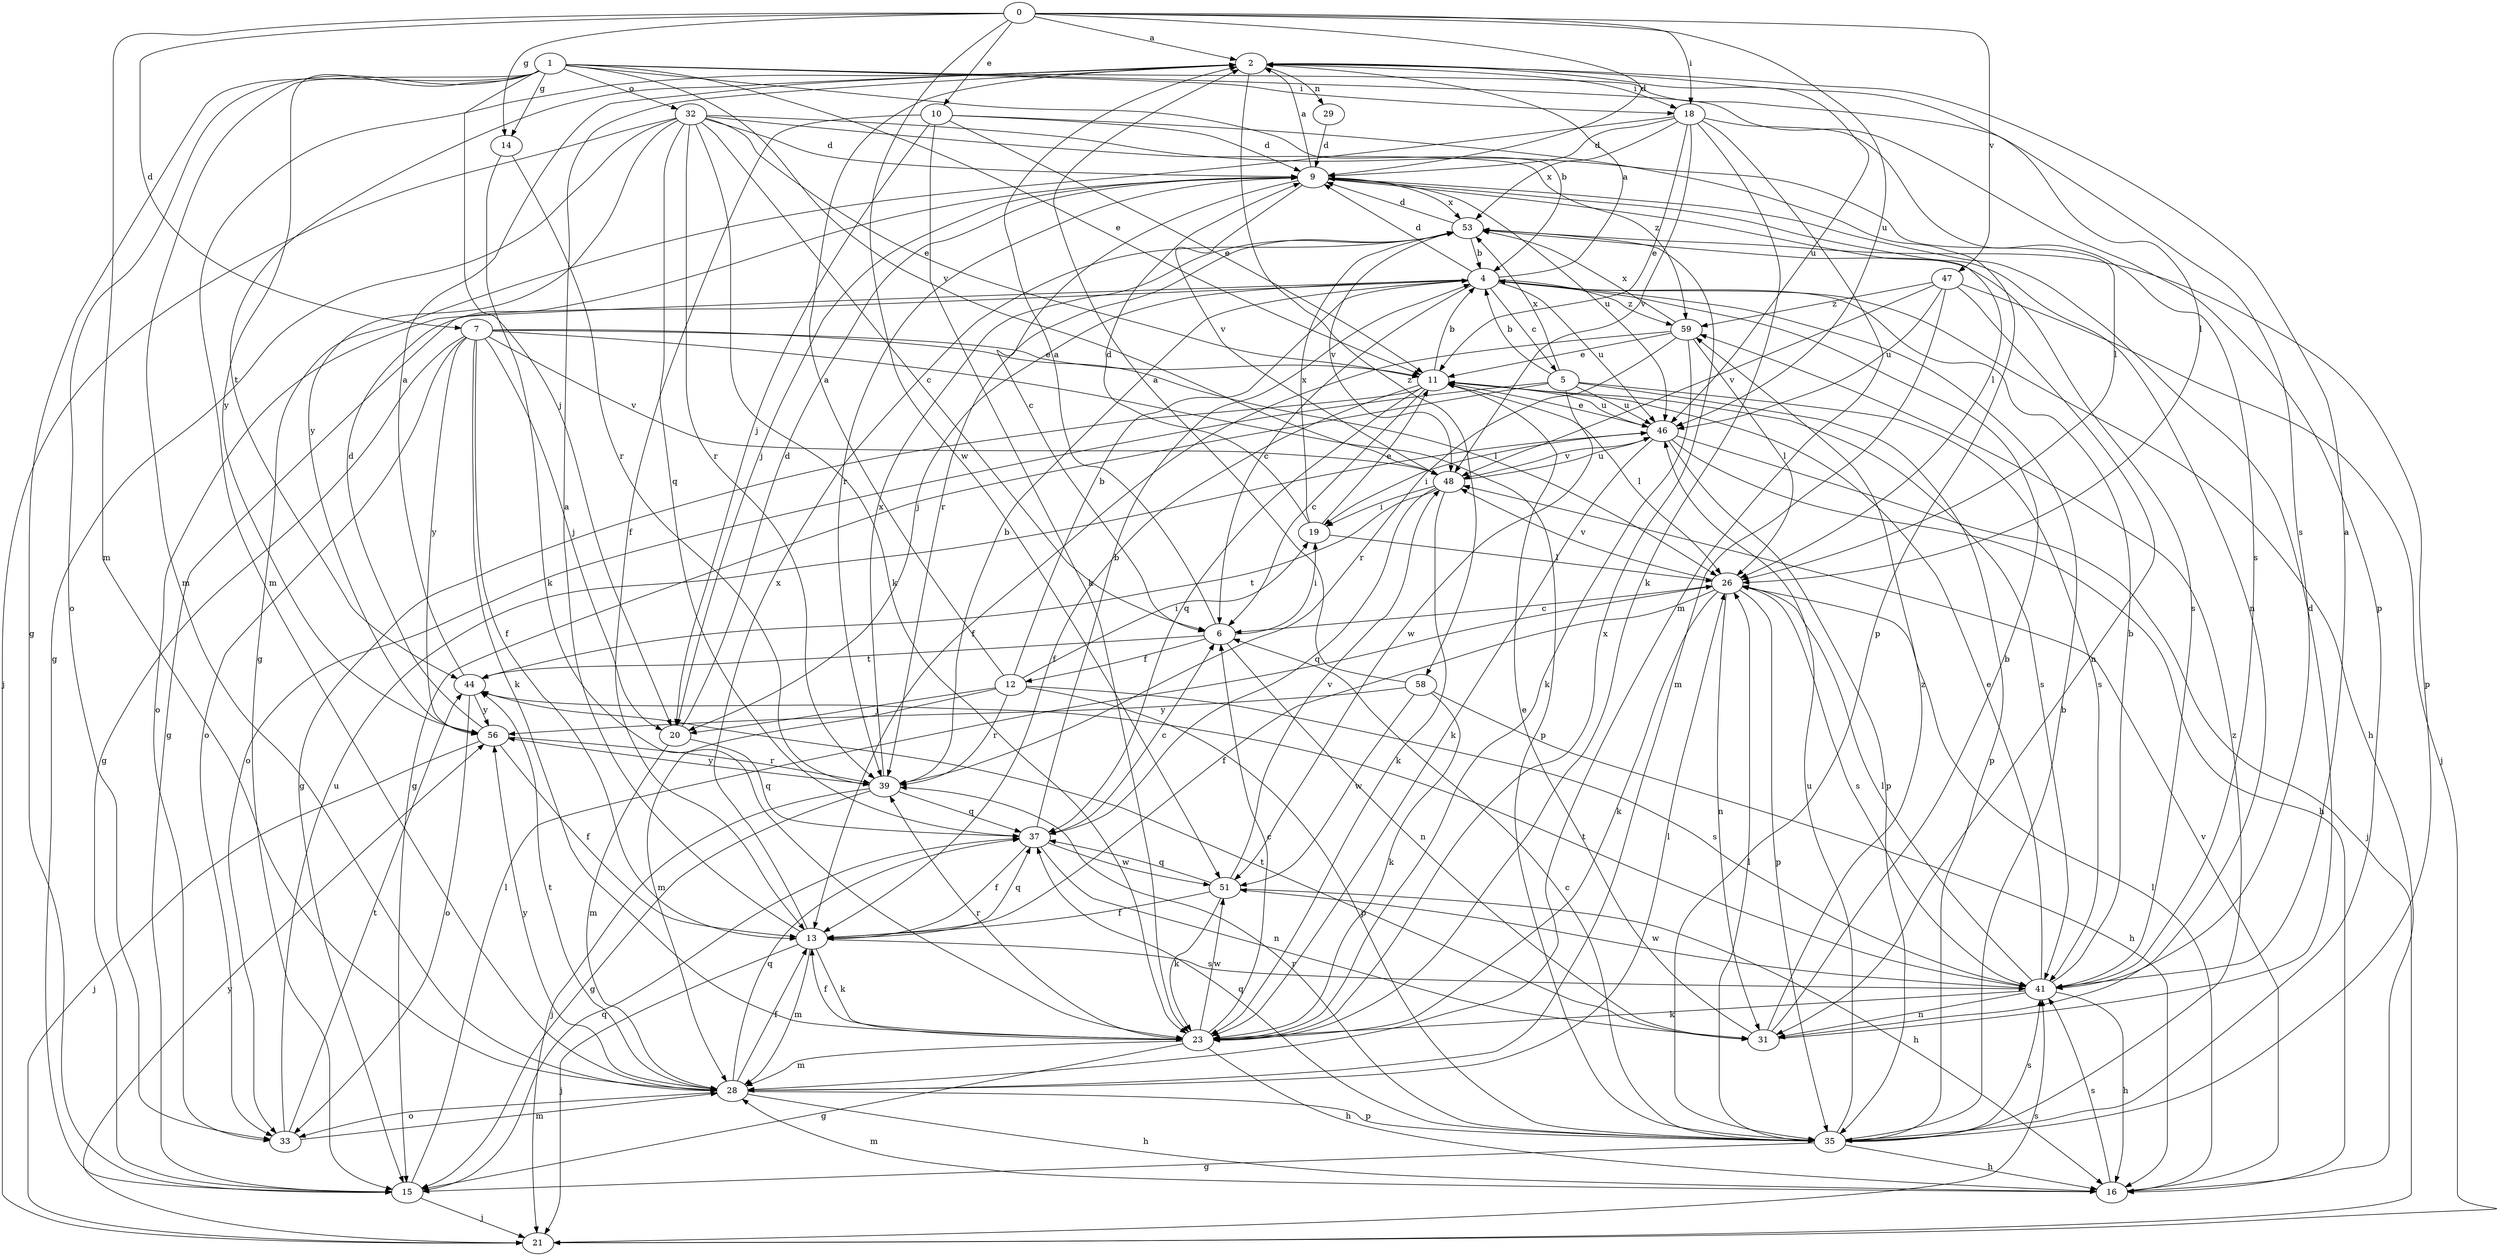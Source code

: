 strict digraph  {
0;
1;
2;
4;
5;
6;
7;
9;
10;
11;
12;
13;
14;
15;
16;
18;
19;
20;
21;
23;
26;
28;
29;
31;
32;
33;
35;
37;
39;
41;
44;
46;
47;
48;
51;
53;
56;
58;
59;
0 -> 2  [label=a];
0 -> 7  [label=d];
0 -> 9  [label=d];
0 -> 10  [label=e];
0 -> 14  [label=g];
0 -> 18  [label=i];
0 -> 28  [label=m];
0 -> 46  [label=u];
0 -> 47  [label=v];
0 -> 51  [label=w];
1 -> 4  [label=b];
1 -> 11  [label=e];
1 -> 14  [label=g];
1 -> 15  [label=g];
1 -> 18  [label=i];
1 -> 20  [label=j];
1 -> 28  [label=m];
1 -> 32  [label=o];
1 -> 33  [label=o];
1 -> 35  [label=p];
1 -> 41  [label=s];
1 -> 48  [label=v];
1 -> 56  [label=y];
2 -> 18  [label=i];
2 -> 26  [label=l];
2 -> 28  [label=m];
2 -> 29  [label=n];
2 -> 44  [label=t];
2 -> 46  [label=u];
2 -> 58  [label=z];
4 -> 2  [label=a];
4 -> 5  [label=c];
4 -> 6  [label=c];
4 -> 9  [label=d];
4 -> 15  [label=g];
4 -> 16  [label=h];
4 -> 20  [label=j];
4 -> 33  [label=o];
4 -> 46  [label=u];
4 -> 59  [label=z];
5 -> 4  [label=b];
5 -> 15  [label=g];
5 -> 33  [label=o];
5 -> 35  [label=p];
5 -> 41  [label=s];
5 -> 46  [label=u];
5 -> 51  [label=w];
5 -> 53  [label=x];
6 -> 2  [label=a];
6 -> 12  [label=f];
6 -> 19  [label=i];
6 -> 31  [label=n];
6 -> 44  [label=t];
7 -> 11  [label=e];
7 -> 13  [label=f];
7 -> 15  [label=g];
7 -> 20  [label=j];
7 -> 23  [label=k];
7 -> 26  [label=l];
7 -> 33  [label=o];
7 -> 35  [label=p];
7 -> 48  [label=v];
7 -> 56  [label=y];
9 -> 2  [label=a];
9 -> 6  [label=c];
9 -> 20  [label=j];
9 -> 26  [label=l];
9 -> 31  [label=n];
9 -> 39  [label=r];
9 -> 46  [label=u];
9 -> 48  [label=v];
9 -> 53  [label=x];
10 -> 9  [label=d];
10 -> 11  [label=e];
10 -> 13  [label=f];
10 -> 20  [label=j];
10 -> 23  [label=k];
10 -> 35  [label=p];
11 -> 4  [label=b];
11 -> 6  [label=c];
11 -> 13  [label=f];
11 -> 15  [label=g];
11 -> 26  [label=l];
11 -> 37  [label=q];
11 -> 41  [label=s];
11 -> 46  [label=u];
12 -> 2  [label=a];
12 -> 4  [label=b];
12 -> 19  [label=i];
12 -> 20  [label=j];
12 -> 28  [label=m];
12 -> 35  [label=p];
12 -> 39  [label=r];
12 -> 41  [label=s];
13 -> 2  [label=a];
13 -> 21  [label=j];
13 -> 23  [label=k];
13 -> 28  [label=m];
13 -> 37  [label=q];
13 -> 41  [label=s];
13 -> 53  [label=x];
14 -> 23  [label=k];
14 -> 39  [label=r];
15 -> 21  [label=j];
15 -> 26  [label=l];
15 -> 37  [label=q];
16 -> 26  [label=l];
16 -> 28  [label=m];
16 -> 41  [label=s];
16 -> 48  [label=v];
18 -> 9  [label=d];
18 -> 11  [label=e];
18 -> 15  [label=g];
18 -> 23  [label=k];
18 -> 28  [label=m];
18 -> 41  [label=s];
18 -> 48  [label=v];
18 -> 53  [label=x];
19 -> 9  [label=d];
19 -> 11  [label=e];
19 -> 26  [label=l];
19 -> 53  [label=x];
20 -> 9  [label=d];
20 -> 28  [label=m];
20 -> 37  [label=q];
21 -> 41  [label=s];
21 -> 56  [label=y];
23 -> 6  [label=c];
23 -> 13  [label=f];
23 -> 15  [label=g];
23 -> 16  [label=h];
23 -> 28  [label=m];
23 -> 39  [label=r];
23 -> 51  [label=w];
23 -> 53  [label=x];
26 -> 6  [label=c];
26 -> 13  [label=f];
26 -> 23  [label=k];
26 -> 31  [label=n];
26 -> 35  [label=p];
26 -> 41  [label=s];
26 -> 48  [label=v];
28 -> 13  [label=f];
28 -> 16  [label=h];
28 -> 26  [label=l];
28 -> 33  [label=o];
28 -> 35  [label=p];
28 -> 37  [label=q];
28 -> 44  [label=t];
28 -> 56  [label=y];
29 -> 9  [label=d];
31 -> 4  [label=b];
31 -> 9  [label=d];
31 -> 11  [label=e];
31 -> 44  [label=t];
31 -> 59  [label=z];
32 -> 6  [label=c];
32 -> 9  [label=d];
32 -> 11  [label=e];
32 -> 15  [label=g];
32 -> 21  [label=j];
32 -> 23  [label=k];
32 -> 26  [label=l];
32 -> 37  [label=q];
32 -> 39  [label=r];
32 -> 56  [label=y];
32 -> 59  [label=z];
33 -> 28  [label=m];
33 -> 44  [label=t];
33 -> 46  [label=u];
35 -> 4  [label=b];
35 -> 6  [label=c];
35 -> 15  [label=g];
35 -> 16  [label=h];
35 -> 26  [label=l];
35 -> 37  [label=q];
35 -> 39  [label=r];
35 -> 41  [label=s];
35 -> 46  [label=u];
35 -> 59  [label=z];
37 -> 4  [label=b];
37 -> 6  [label=c];
37 -> 13  [label=f];
37 -> 31  [label=n];
37 -> 51  [label=w];
39 -> 4  [label=b];
39 -> 15  [label=g];
39 -> 21  [label=j];
39 -> 37  [label=q];
39 -> 53  [label=x];
39 -> 56  [label=y];
41 -> 2  [label=a];
41 -> 4  [label=b];
41 -> 11  [label=e];
41 -> 16  [label=h];
41 -> 23  [label=k];
41 -> 26  [label=l];
41 -> 31  [label=n];
41 -> 44  [label=t];
41 -> 51  [label=w];
44 -> 2  [label=a];
44 -> 33  [label=o];
44 -> 56  [label=y];
46 -> 11  [label=e];
46 -> 16  [label=h];
46 -> 19  [label=i];
46 -> 21  [label=j];
46 -> 23  [label=k];
46 -> 35  [label=p];
46 -> 48  [label=v];
47 -> 21  [label=j];
47 -> 28  [label=m];
47 -> 31  [label=n];
47 -> 46  [label=u];
47 -> 48  [label=v];
47 -> 59  [label=z];
48 -> 19  [label=i];
48 -> 23  [label=k];
48 -> 37  [label=q];
48 -> 44  [label=t];
48 -> 46  [label=u];
51 -> 13  [label=f];
51 -> 16  [label=h];
51 -> 23  [label=k];
51 -> 37  [label=q];
51 -> 48  [label=v];
53 -> 4  [label=b];
53 -> 9  [label=d];
53 -> 35  [label=p];
53 -> 39  [label=r];
53 -> 41  [label=s];
53 -> 48  [label=v];
56 -> 9  [label=d];
56 -> 13  [label=f];
56 -> 21  [label=j];
56 -> 39  [label=r];
58 -> 2  [label=a];
58 -> 16  [label=h];
58 -> 23  [label=k];
58 -> 51  [label=w];
58 -> 56  [label=y];
59 -> 11  [label=e];
59 -> 13  [label=f];
59 -> 23  [label=k];
59 -> 26  [label=l];
59 -> 39  [label=r];
59 -> 53  [label=x];
}
